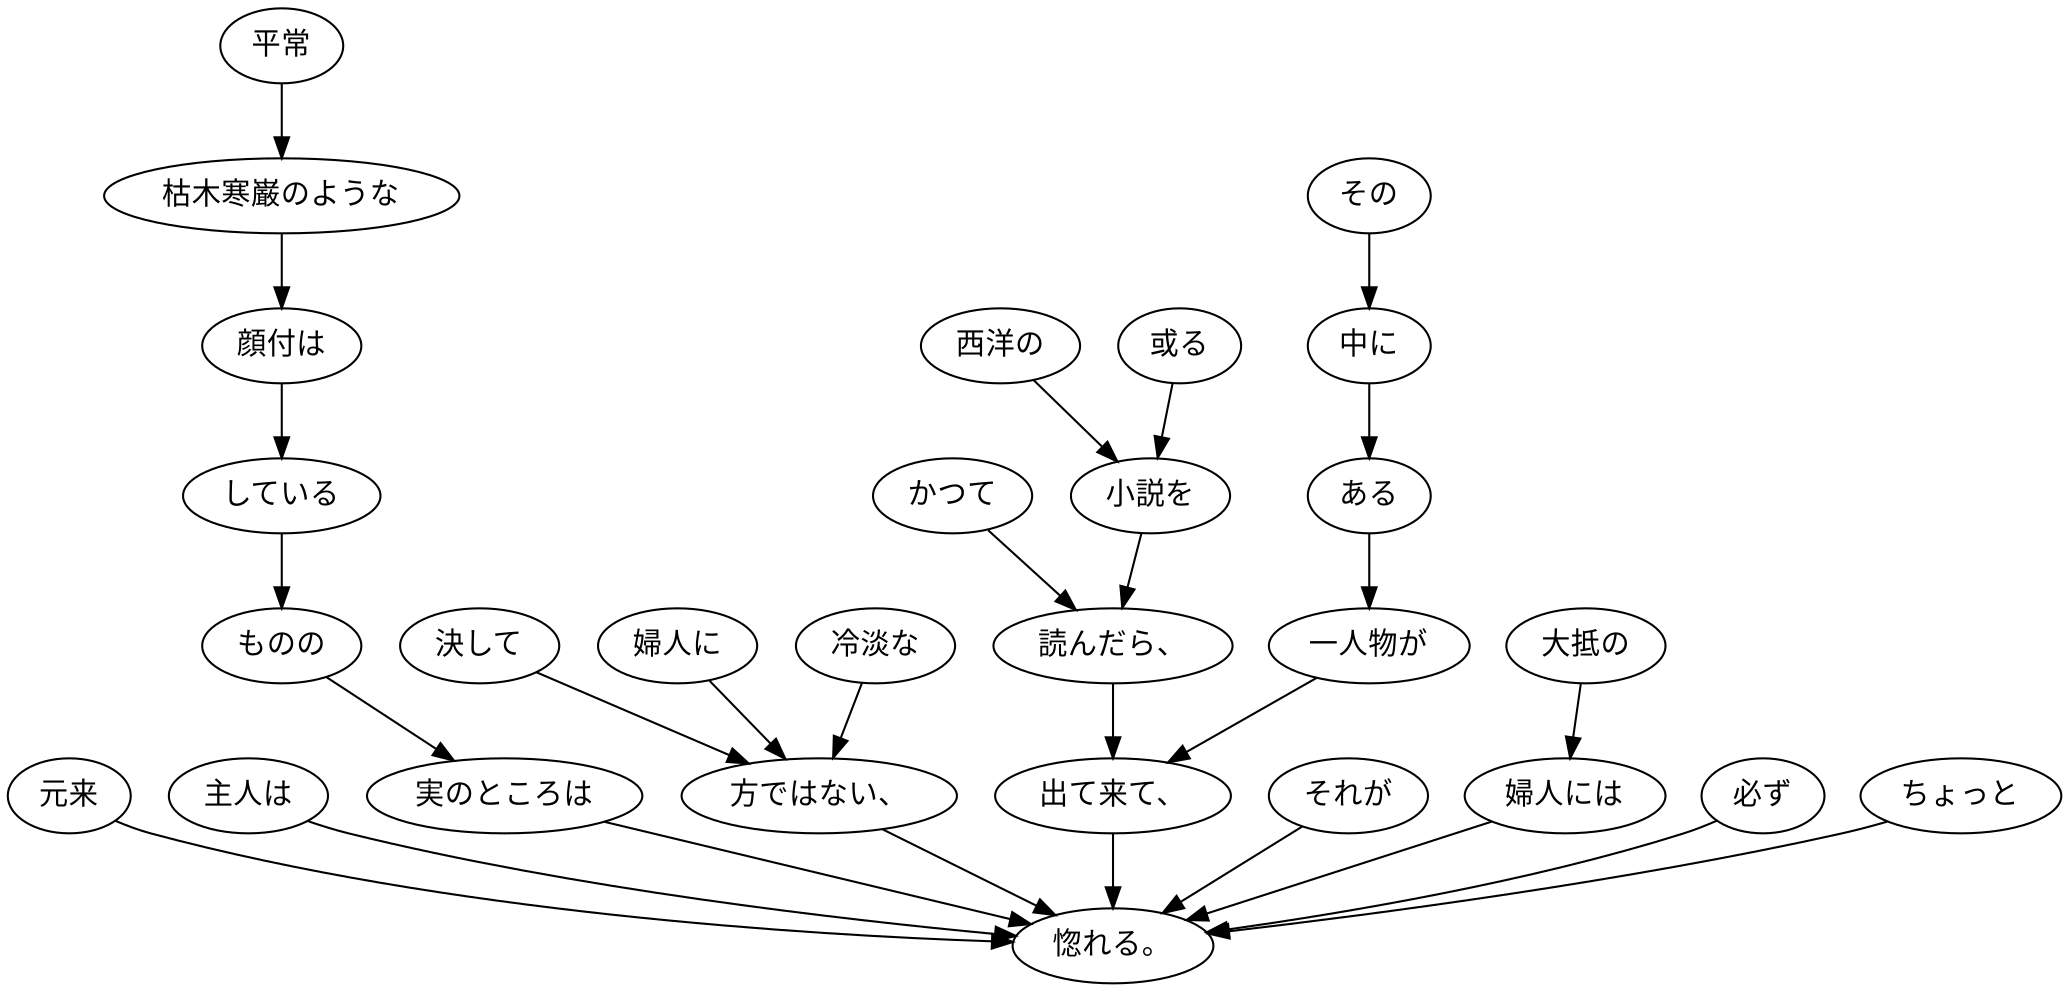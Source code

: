 digraph graph415 {
	node0 [label="元来"];
	node1 [label="主人は"];
	node2 [label="平常"];
	node3 [label="枯木寒巌のような"];
	node4 [label="顔付は"];
	node5 [label="している"];
	node6 [label="ものの"];
	node7 [label="実のところは"];
	node8 [label="決して"];
	node9 [label="婦人に"];
	node10 [label="冷淡な"];
	node11 [label="方ではない、"];
	node12 [label="かつて"];
	node13 [label="西洋の"];
	node14 [label="或る"];
	node15 [label="小説を"];
	node16 [label="読んだら、"];
	node17 [label="その"];
	node18 [label="中に"];
	node19 [label="ある"];
	node20 [label="一人物が"];
	node21 [label="出て来て、"];
	node22 [label="それが"];
	node23 [label="大抵の"];
	node24 [label="婦人には"];
	node25 [label="必ず"];
	node26 [label="ちょっと"];
	node27 [label="惚れる。"];
	node0 -> node27;
	node1 -> node27;
	node2 -> node3;
	node3 -> node4;
	node4 -> node5;
	node5 -> node6;
	node6 -> node7;
	node7 -> node27;
	node8 -> node11;
	node9 -> node11;
	node10 -> node11;
	node11 -> node27;
	node12 -> node16;
	node13 -> node15;
	node14 -> node15;
	node15 -> node16;
	node16 -> node21;
	node17 -> node18;
	node18 -> node19;
	node19 -> node20;
	node20 -> node21;
	node21 -> node27;
	node22 -> node27;
	node23 -> node24;
	node24 -> node27;
	node25 -> node27;
	node26 -> node27;
}
